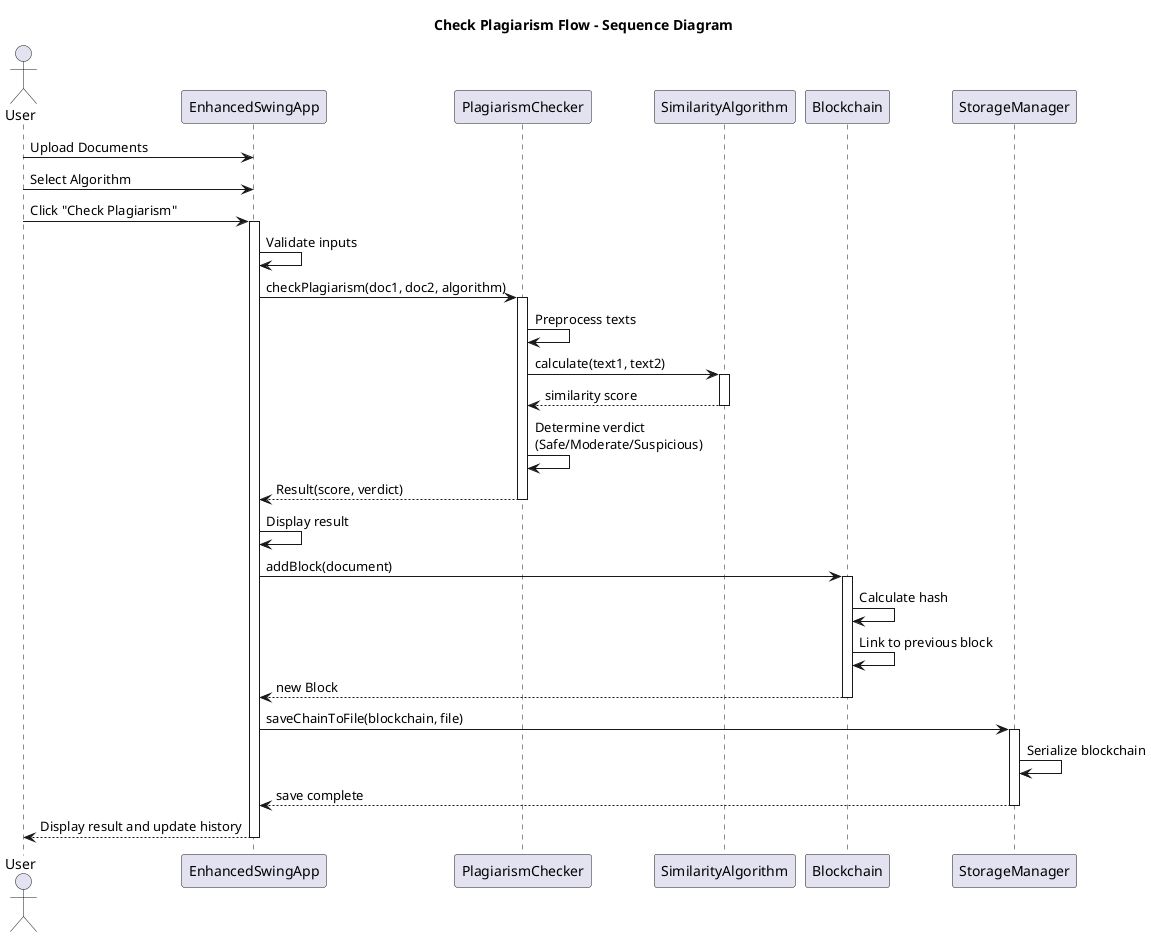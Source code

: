 @startuml
title Check Plagiarism Flow - Sequence Diagram

actor User
participant "EnhancedSwingApp" as UI
participant "PlagiarismChecker" as Checker
participant "SimilarityAlgorithm" as Algorithm
participant "Blockchain" as BC
participant "StorageManager" as Storage

User -> UI: Upload Documents
User -> UI: Select Algorithm
User -> UI: Click "Check Plagiarism"

activate UI
UI -> UI: Validate inputs
UI -> Checker: checkPlagiarism(doc1, doc2, algorithm)
activate Checker

Checker -> Checker: Preprocess texts
Checker -> Algorithm: calculate(text1, text2)
activate Algorithm
Algorithm --> Checker: similarity score
deactivate Algorithm

Checker -> Checker: Determine verdict\n(Safe/Moderate/Suspicious)
Checker --> UI: Result(score, verdict)
deactivate Checker

UI -> UI: Display result
UI -> BC: addBlock(document)
activate BC
BC -> BC: Calculate hash
BC -> BC: Link to previous block
BC --> UI: new Block
deactivate BC

UI -> Storage: saveChainToFile(blockchain, file)
activate Storage
Storage -> Storage: Serialize blockchain
Storage --> UI: save complete
deactivate Storage

UI --> User: Display result and update history
deactivate UI

@enduml
